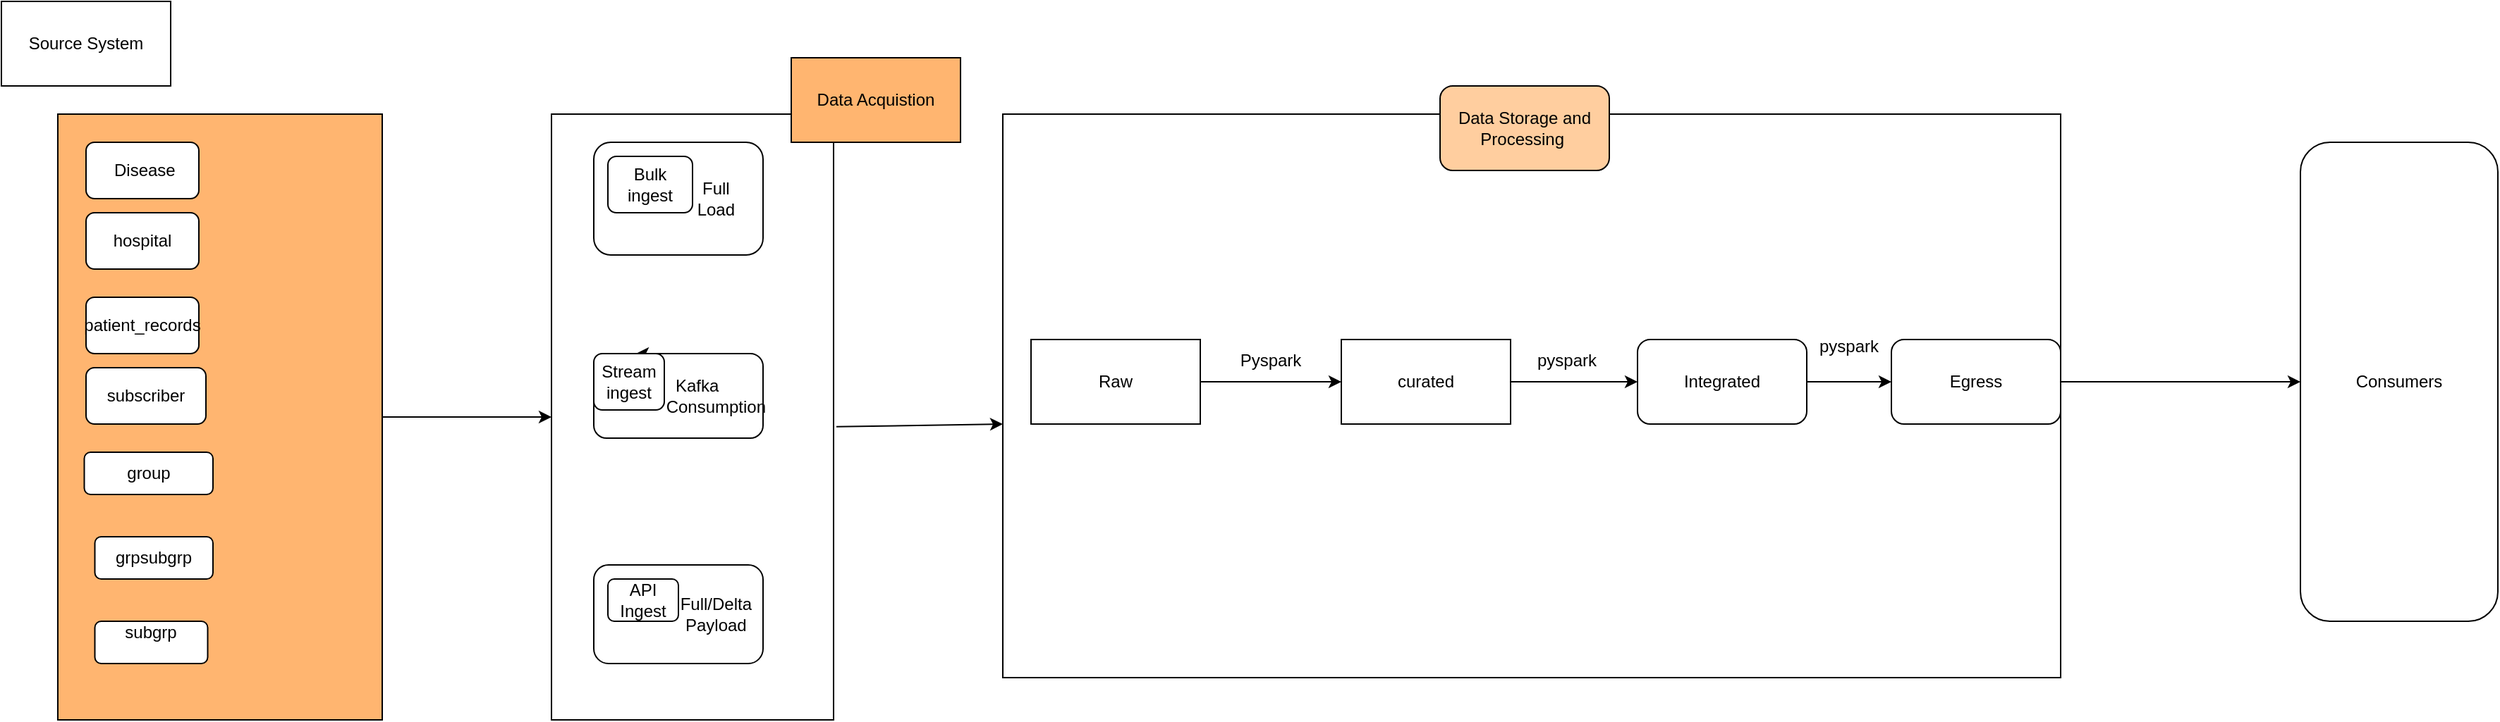 <mxfile version="24.8.6">
  <diagram name="Page-1" id="lVJEwjW0JexvtOcne24T">
    <mxGraphModel dx="2284" dy="746" grid="1" gridSize="10" guides="1" tooltips="1" connect="1" arrows="1" fold="1" page="1" pageScale="1" pageWidth="850" pageHeight="1100" math="0" shadow="0">
      <root>
        <mxCell id="0" />
        <mxCell id="1" parent="0" />
        <mxCell id="7ZkqqcLxolkk8uUPJkbP-12" style="edgeStyle=orthogonalEdgeStyle;rounded=0;orthogonalLoop=1;jettySize=auto;html=1;exitX=1;exitY=0.5;exitDx=0;exitDy=0;entryX=0;entryY=0.5;entryDx=0;entryDy=0;" edge="1" parent="1" source="7ZkqqcLxolkk8uUPJkbP-1" target="7ZkqqcLxolkk8uUPJkbP-10">
          <mxGeometry relative="1" as="geometry" />
        </mxCell>
        <mxCell id="7ZkqqcLxolkk8uUPJkbP-1" value="" style="rounded=0;whiteSpace=wrap;html=1;fillColor=#FFB570;" vertex="1" parent="1">
          <mxGeometry x="-220" y="140" width="230" height="430" as="geometry" />
        </mxCell>
        <mxCell id="7ZkqqcLxolkk8uUPJkbP-2" value="&amp;nbsp;Disease" style="rounded=1;whiteSpace=wrap;html=1;" vertex="1" parent="1">
          <mxGeometry x="-200" y="160" width="80" height="40" as="geometry" />
        </mxCell>
        <mxCell id="7ZkqqcLxolkk8uUPJkbP-3" value="hospital" style="rounded=1;whiteSpace=wrap;html=1;" vertex="1" parent="1">
          <mxGeometry x="-200" y="210" width="80" height="40" as="geometry" />
        </mxCell>
        <mxCell id="7ZkqqcLxolkk8uUPJkbP-4" value="Source System" style="whiteSpace=wrap;html=1;" vertex="1" parent="1">
          <mxGeometry x="-260" y="60" width="120" height="60" as="geometry" />
        </mxCell>
        <mxCell id="7ZkqqcLxolkk8uUPJkbP-5" value="patient_records" style="rounded=1;whiteSpace=wrap;html=1;" vertex="1" parent="1">
          <mxGeometry x="-200" y="270" width="80" height="40" as="geometry" />
        </mxCell>
        <mxCell id="7ZkqqcLxolkk8uUPJkbP-6" value="subscriber" style="rounded=1;whiteSpace=wrap;html=1;" vertex="1" parent="1">
          <mxGeometry x="-200" y="320" width="85" height="40" as="geometry" />
        </mxCell>
        <mxCell id="7ZkqqcLxolkk8uUPJkbP-7" value="group" style="rounded=1;whiteSpace=wrap;html=1;" vertex="1" parent="1">
          <mxGeometry x="-201.25" y="380" width="91.25" height="30" as="geometry" />
        </mxCell>
        <mxCell id="7ZkqqcLxolkk8uUPJkbP-8" value="grpsubgrp" style="rounded=1;whiteSpace=wrap;html=1;" vertex="1" parent="1">
          <mxGeometry x="-193.75" y="440" width="83.75" height="30" as="geometry" />
        </mxCell>
        <mxCell id="7ZkqqcLxolkk8uUPJkbP-9" value="subgrp&lt;div&gt;&lt;br&gt;&lt;/div&gt;" style="rounded=1;whiteSpace=wrap;html=1;" vertex="1" parent="1">
          <mxGeometry x="-193.75" y="500" width="80" height="30" as="geometry" />
        </mxCell>
        <mxCell id="7ZkqqcLxolkk8uUPJkbP-10" value="" style="rounded=0;whiteSpace=wrap;html=1;" vertex="1" parent="1">
          <mxGeometry x="130" y="140" width="200" height="430" as="geometry" />
        </mxCell>
        <mxCell id="7ZkqqcLxolkk8uUPJkbP-13" value="&lt;span style=&quot;white-space: pre;&quot;&gt;&#x9;&lt;span style=&quot;white-space: pre;&quot;&gt;&#x9;&lt;/span&gt;&lt;/span&gt;Full&lt;div&gt;&lt;span style=&quot;white-space: pre;&quot;&gt;&#x9;&lt;/span&gt;&lt;span style=&quot;white-space: pre;&quot;&gt;&#x9;&lt;/span&gt;Load&lt;/div&gt;" style="rounded=1;whiteSpace=wrap;html=1;" vertex="1" parent="1">
          <mxGeometry x="160" y="160" width="120" height="80" as="geometry" />
        </mxCell>
        <mxCell id="7ZkqqcLxolkk8uUPJkbP-14" value="Data Acquistion" style="rounded=0;whiteSpace=wrap;html=1;fillColor=#FFB570;" vertex="1" parent="1">
          <mxGeometry x="300" y="100" width="120" height="60" as="geometry" />
        </mxCell>
        <mxCell id="7ZkqqcLxolkk8uUPJkbP-15" value="Bulk ingest" style="rounded=1;whiteSpace=wrap;html=1;" vertex="1" parent="1">
          <mxGeometry x="170" y="170" width="60" height="40" as="geometry" />
        </mxCell>
        <mxCell id="7ZkqqcLxolkk8uUPJkbP-17" value="&lt;span style=&quot;white-space: pre;&quot;&gt;&#x9;&lt;/span&gt;Kafka&lt;br&gt;&lt;span style=&quot;white-space: pre;&quot;&gt;&#x9;&lt;/span&gt;&lt;span style=&quot;white-space: pre;&quot;&gt;&#x9;&lt;/span&gt;Consumption" style="rounded=1;whiteSpace=wrap;html=1;" vertex="1" parent="1">
          <mxGeometry x="160" y="310" width="120" height="60" as="geometry" />
        </mxCell>
        <mxCell id="7ZkqqcLxolkk8uUPJkbP-21" style="edgeStyle=orthogonalEdgeStyle;rounded=0;orthogonalLoop=1;jettySize=auto;html=1;exitX=0.75;exitY=0;exitDx=0;exitDy=0;entryX=0.25;entryY=0;entryDx=0;entryDy=0;" edge="1" parent="1" source="7ZkqqcLxolkk8uUPJkbP-18" target="7ZkqqcLxolkk8uUPJkbP-17">
          <mxGeometry relative="1" as="geometry" />
        </mxCell>
        <mxCell id="7ZkqqcLxolkk8uUPJkbP-18" value="Stream ingest" style="rounded=1;whiteSpace=wrap;html=1;" vertex="1" parent="1">
          <mxGeometry x="160" y="310" width="50" height="40" as="geometry" />
        </mxCell>
        <mxCell id="7ZkqqcLxolkk8uUPJkbP-19" value="&lt;span style=&quot;white-space: pre;&quot;&gt;&#x9;&lt;/span&gt;&lt;span style=&quot;white-space: pre;&quot;&gt;&#x9;&lt;/span&gt;Full/Delta&lt;div&gt;&lt;span style=&quot;white-space: pre;&quot;&gt;&#x9;&lt;/span&gt;&lt;span style=&quot;white-space: pre;&quot;&gt;&#x9;&lt;/span&gt;Payload&lt;/div&gt;" style="rounded=1;whiteSpace=wrap;html=1;" vertex="1" parent="1">
          <mxGeometry x="160" y="460" width="120" height="70" as="geometry" />
        </mxCell>
        <mxCell id="7ZkqqcLxolkk8uUPJkbP-20" value="API Ingest" style="rounded=1;whiteSpace=wrap;html=1;" vertex="1" parent="1">
          <mxGeometry x="170" y="470" width="50" height="30" as="geometry" />
        </mxCell>
        <mxCell id="7ZkqqcLxolkk8uUPJkbP-22" value="" style="endArrow=classic;html=1;rounded=0;exitX=1.01;exitY=0.516;exitDx=0;exitDy=0;exitPerimeter=0;" edge="1" parent="1" source="7ZkqqcLxolkk8uUPJkbP-10">
          <mxGeometry width="50" height="50" relative="1" as="geometry">
            <mxPoint x="400" y="410" as="sourcePoint" />
            <mxPoint x="450" y="360" as="targetPoint" />
          </mxGeometry>
        </mxCell>
        <mxCell id="7ZkqqcLxolkk8uUPJkbP-23" value="" style="rounded=0;whiteSpace=wrap;html=1;" vertex="1" parent="1">
          <mxGeometry x="450" y="140" width="750" height="400" as="geometry" />
        </mxCell>
        <mxCell id="7ZkqqcLxolkk8uUPJkbP-24" value="Raw" style="rounded=0;whiteSpace=wrap;html=1;" vertex="1" parent="1">
          <mxGeometry x="470" y="300" width="120" height="60" as="geometry" />
        </mxCell>
        <mxCell id="7ZkqqcLxolkk8uUPJkbP-30" style="edgeStyle=orthogonalEdgeStyle;rounded=0;orthogonalLoop=1;jettySize=auto;html=1;exitX=1;exitY=0.5;exitDx=0;exitDy=0;entryX=0;entryY=0.5;entryDx=0;entryDy=0;" edge="1" parent="1" source="7ZkqqcLxolkk8uUPJkbP-25" target="7ZkqqcLxolkk8uUPJkbP-26">
          <mxGeometry relative="1" as="geometry" />
        </mxCell>
        <mxCell id="7ZkqqcLxolkk8uUPJkbP-25" value="curated" style="rounded=0;whiteSpace=wrap;html=1;" vertex="1" parent="1">
          <mxGeometry x="690" y="300" width="120" height="60" as="geometry" />
        </mxCell>
        <mxCell id="7ZkqqcLxolkk8uUPJkbP-31" style="edgeStyle=orthogonalEdgeStyle;rounded=0;orthogonalLoop=1;jettySize=auto;html=1;exitX=1;exitY=0.5;exitDx=0;exitDy=0;entryX=0;entryY=0.5;entryDx=0;entryDy=0;" edge="1" parent="1">
          <mxGeometry relative="1" as="geometry">
            <mxPoint x="1020" y="330" as="sourcePoint" />
            <mxPoint x="1080" y="330" as="targetPoint" />
          </mxGeometry>
        </mxCell>
        <mxCell id="7ZkqqcLxolkk8uUPJkbP-26" value="Integrated" style="rounded=1;whiteSpace=wrap;html=1;" vertex="1" parent="1">
          <mxGeometry x="900" y="300" width="120" height="60" as="geometry" />
        </mxCell>
        <mxCell id="7ZkqqcLxolkk8uUPJkbP-37" style="edgeStyle=orthogonalEdgeStyle;rounded=0;orthogonalLoop=1;jettySize=auto;html=1;exitX=1;exitY=0.5;exitDx=0;exitDy=0;" edge="1" parent="1" source="7ZkqqcLxolkk8uUPJkbP-27" target="7ZkqqcLxolkk8uUPJkbP-36">
          <mxGeometry relative="1" as="geometry" />
        </mxCell>
        <mxCell id="7ZkqqcLxolkk8uUPJkbP-27" value="Egress" style="rounded=1;whiteSpace=wrap;html=1;" vertex="1" parent="1">
          <mxGeometry x="1080" y="300" width="120" height="60" as="geometry" />
        </mxCell>
        <mxCell id="7ZkqqcLxolkk8uUPJkbP-28" value="" style="endArrow=classic;html=1;rounded=0;exitX=1;exitY=0.5;exitDx=0;exitDy=0;entryX=0;entryY=0.5;entryDx=0;entryDy=0;" edge="1" parent="1" source="7ZkqqcLxolkk8uUPJkbP-24" target="7ZkqqcLxolkk8uUPJkbP-25">
          <mxGeometry width="50" height="50" relative="1" as="geometry">
            <mxPoint x="680" y="410" as="sourcePoint" />
            <mxPoint x="730" y="360" as="targetPoint" />
          </mxGeometry>
        </mxCell>
        <mxCell id="7ZkqqcLxolkk8uUPJkbP-29" value="Pyspark" style="text;html=1;align=center;verticalAlign=middle;whiteSpace=wrap;rounded=0;" vertex="1" parent="1">
          <mxGeometry x="610" y="300" width="60" height="30" as="geometry" />
        </mxCell>
        <mxCell id="7ZkqqcLxolkk8uUPJkbP-32" value="pyspark" style="text;html=1;align=center;verticalAlign=middle;whiteSpace=wrap;rounded=0;" vertex="1" parent="1">
          <mxGeometry x="820" y="300" width="60" height="30" as="geometry" />
        </mxCell>
        <mxCell id="7ZkqqcLxolkk8uUPJkbP-33" value="pyspark" style="text;html=1;align=center;verticalAlign=middle;whiteSpace=wrap;rounded=0;" vertex="1" parent="1">
          <mxGeometry x="1020" y="290" width="60" height="30" as="geometry" />
        </mxCell>
        <mxCell id="7ZkqqcLxolkk8uUPJkbP-36" value="Consumers" style="rounded=1;whiteSpace=wrap;html=1;" vertex="1" parent="1">
          <mxGeometry x="1370" y="160" width="140" height="340" as="geometry" />
        </mxCell>
        <mxCell id="7ZkqqcLxolkk8uUPJkbP-38" value="Data Storage and Processing&amp;nbsp;" style="rounded=1;whiteSpace=wrap;html=1;fillColor=#FFCE9F;" vertex="1" parent="1">
          <mxGeometry x="760" y="120" width="120" height="60" as="geometry" />
        </mxCell>
      </root>
    </mxGraphModel>
  </diagram>
</mxfile>
